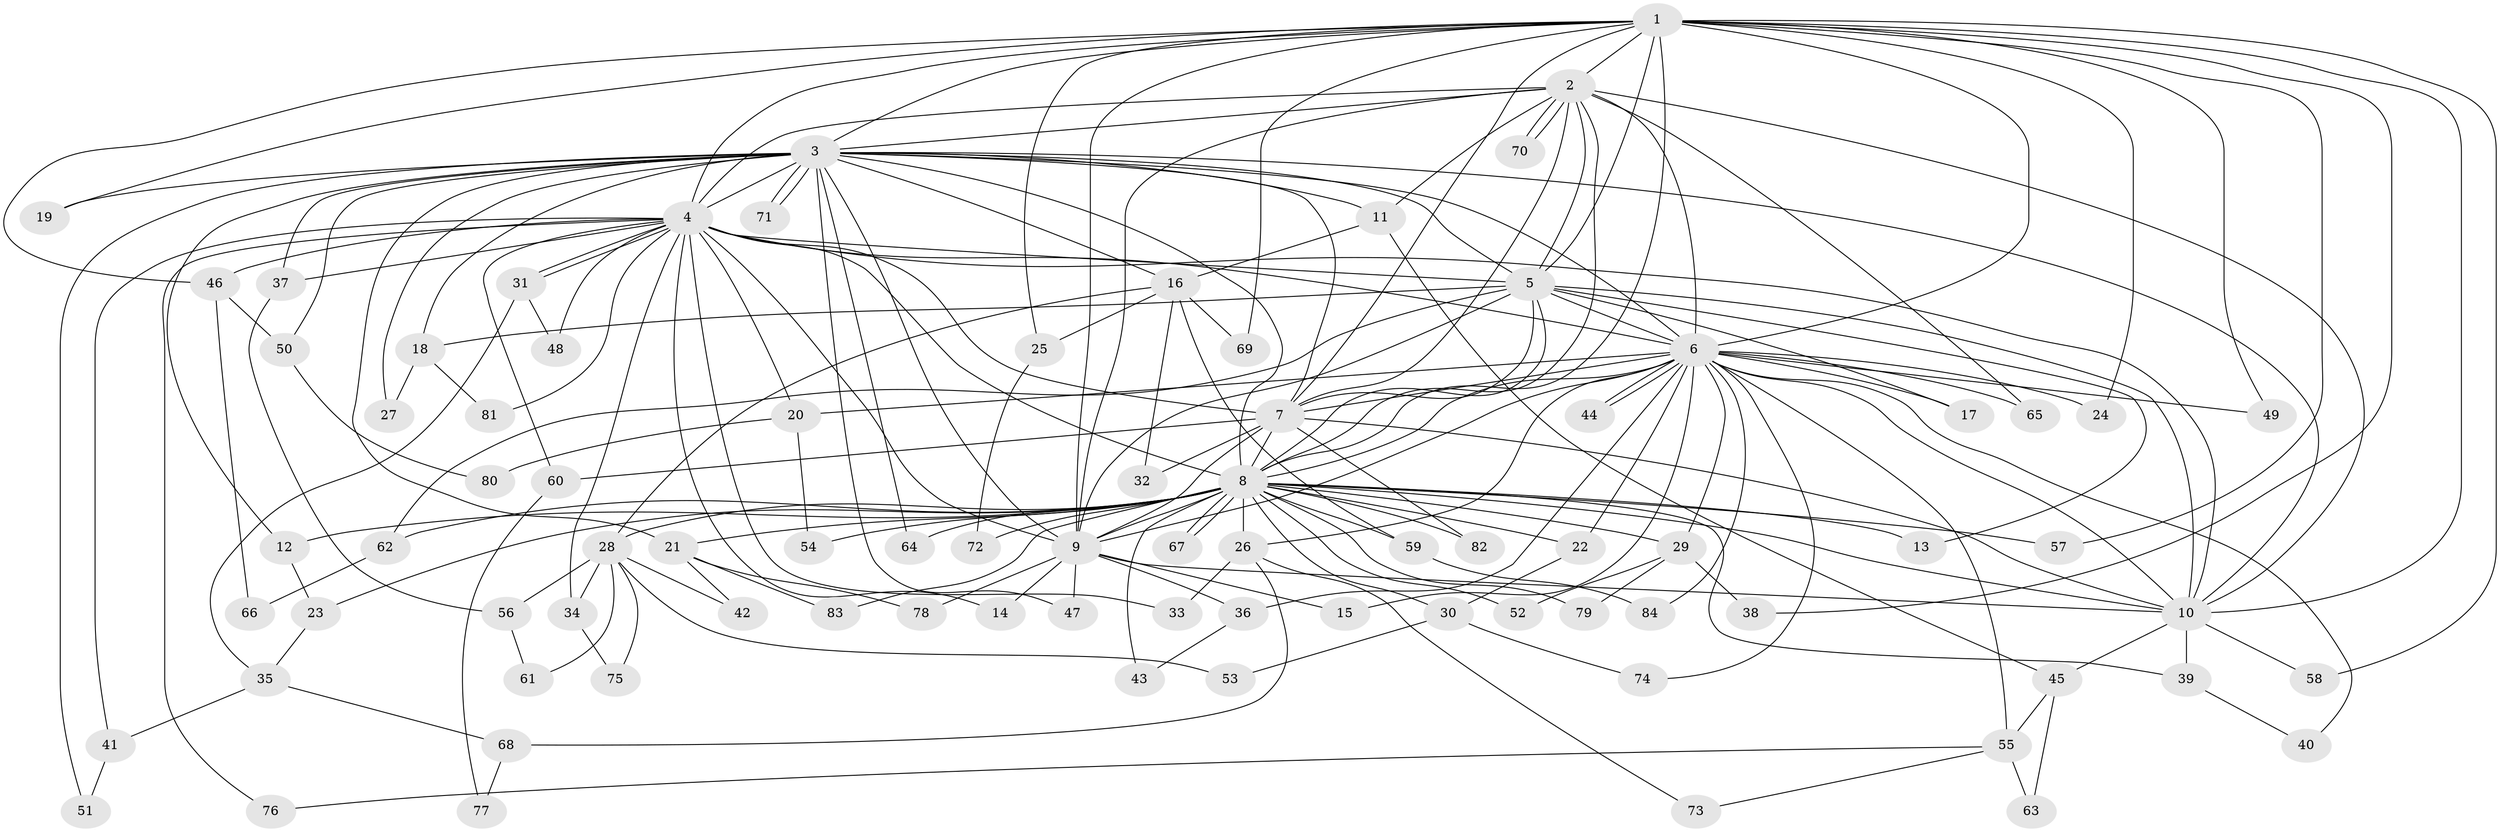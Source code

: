 // coarse degree distribution, {15: 0.016666666666666666, 11: 0.016666666666666666, 24: 0.03333333333333333, 22: 0.016666666666666666, 12: 0.016666666666666666, 10: 0.016666666666666666, 27: 0.016666666666666666, 5: 0.11666666666666667, 3: 0.16666666666666666, 2: 0.5166666666666667, 1: 0.016666666666666666, 4: 0.03333333333333333, 7: 0.016666666666666666}
// Generated by graph-tools (version 1.1) at 2025/41/03/06/25 10:41:41]
// undirected, 84 vertices, 193 edges
graph export_dot {
graph [start="1"]
  node [color=gray90,style=filled];
  1;
  2;
  3;
  4;
  5;
  6;
  7;
  8;
  9;
  10;
  11;
  12;
  13;
  14;
  15;
  16;
  17;
  18;
  19;
  20;
  21;
  22;
  23;
  24;
  25;
  26;
  27;
  28;
  29;
  30;
  31;
  32;
  33;
  34;
  35;
  36;
  37;
  38;
  39;
  40;
  41;
  42;
  43;
  44;
  45;
  46;
  47;
  48;
  49;
  50;
  51;
  52;
  53;
  54;
  55;
  56;
  57;
  58;
  59;
  60;
  61;
  62;
  63;
  64;
  65;
  66;
  67;
  68;
  69;
  70;
  71;
  72;
  73;
  74;
  75;
  76;
  77;
  78;
  79;
  80;
  81;
  82;
  83;
  84;
  1 -- 2;
  1 -- 3;
  1 -- 4;
  1 -- 5;
  1 -- 6;
  1 -- 7;
  1 -- 8;
  1 -- 9;
  1 -- 10;
  1 -- 19;
  1 -- 24;
  1 -- 25;
  1 -- 38;
  1 -- 46;
  1 -- 49;
  1 -- 57;
  1 -- 58;
  1 -- 69;
  2 -- 3;
  2 -- 4;
  2 -- 5;
  2 -- 6;
  2 -- 7;
  2 -- 8;
  2 -- 9;
  2 -- 10;
  2 -- 11;
  2 -- 65;
  2 -- 70;
  2 -- 70;
  3 -- 4;
  3 -- 5;
  3 -- 6;
  3 -- 7;
  3 -- 8;
  3 -- 9;
  3 -- 10;
  3 -- 11;
  3 -- 12;
  3 -- 16;
  3 -- 18;
  3 -- 19;
  3 -- 21;
  3 -- 27;
  3 -- 37;
  3 -- 47;
  3 -- 50;
  3 -- 51;
  3 -- 64;
  3 -- 71;
  3 -- 71;
  4 -- 5;
  4 -- 6;
  4 -- 7;
  4 -- 8;
  4 -- 9;
  4 -- 10;
  4 -- 14;
  4 -- 20;
  4 -- 31;
  4 -- 31;
  4 -- 33;
  4 -- 34;
  4 -- 37;
  4 -- 41;
  4 -- 46;
  4 -- 48;
  4 -- 60;
  4 -- 76;
  4 -- 81;
  5 -- 6;
  5 -- 7;
  5 -- 8;
  5 -- 9;
  5 -- 10;
  5 -- 13;
  5 -- 17;
  5 -- 18;
  5 -- 62;
  6 -- 7;
  6 -- 8;
  6 -- 9;
  6 -- 10;
  6 -- 15;
  6 -- 17;
  6 -- 20;
  6 -- 22;
  6 -- 24;
  6 -- 26;
  6 -- 29;
  6 -- 36;
  6 -- 40;
  6 -- 44;
  6 -- 44;
  6 -- 49;
  6 -- 55;
  6 -- 65;
  6 -- 74;
  6 -- 84;
  7 -- 8;
  7 -- 9;
  7 -- 10;
  7 -- 32;
  7 -- 60;
  7 -- 82;
  8 -- 9;
  8 -- 10;
  8 -- 12;
  8 -- 13;
  8 -- 21;
  8 -- 22;
  8 -- 23;
  8 -- 26;
  8 -- 28;
  8 -- 29;
  8 -- 30;
  8 -- 39;
  8 -- 43;
  8 -- 52;
  8 -- 54;
  8 -- 57;
  8 -- 59;
  8 -- 62;
  8 -- 64;
  8 -- 67;
  8 -- 67;
  8 -- 72;
  8 -- 79;
  8 -- 82;
  8 -- 83;
  9 -- 10;
  9 -- 14;
  9 -- 15;
  9 -- 36;
  9 -- 47;
  9 -- 78;
  10 -- 39;
  10 -- 45;
  10 -- 58;
  11 -- 16;
  11 -- 45;
  12 -- 23;
  16 -- 25;
  16 -- 28;
  16 -- 32;
  16 -- 59;
  16 -- 69;
  18 -- 27;
  18 -- 81;
  20 -- 54;
  20 -- 80;
  21 -- 42;
  21 -- 78;
  21 -- 83;
  22 -- 30;
  23 -- 35;
  25 -- 72;
  26 -- 33;
  26 -- 68;
  26 -- 73;
  28 -- 34;
  28 -- 42;
  28 -- 53;
  28 -- 56;
  28 -- 61;
  28 -- 75;
  29 -- 38;
  29 -- 52;
  29 -- 79;
  30 -- 53;
  30 -- 74;
  31 -- 35;
  31 -- 48;
  34 -- 75;
  35 -- 41;
  35 -- 68;
  36 -- 43;
  37 -- 56;
  39 -- 40;
  41 -- 51;
  45 -- 55;
  45 -- 63;
  46 -- 50;
  46 -- 66;
  50 -- 80;
  55 -- 63;
  55 -- 73;
  55 -- 76;
  56 -- 61;
  59 -- 84;
  60 -- 77;
  62 -- 66;
  68 -- 77;
}
